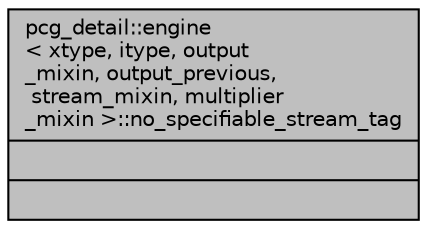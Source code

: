 digraph "pcg_detail::engine&lt; xtype, itype, output_mixin, output_previous, stream_mixin, multiplier_mixin &gt;::no_specifiable_stream_tag"
{
 // LATEX_PDF_SIZE
  edge [fontname="Helvetica",fontsize="10",labelfontname="Helvetica",labelfontsize="10"];
  node [fontname="Helvetica",fontsize="10",shape=record];
  Node1 [label="{pcg_detail::engine\l\< xtype, itype, output\l_mixin, output_previous,\l stream_mixin, multiplier\l_mixin \>::no_specifiable_stream_tag\n||}",height=0.2,width=0.4,color="black", fillcolor="grey75", style="filled", fontcolor="black",tooltip=" "];
}
